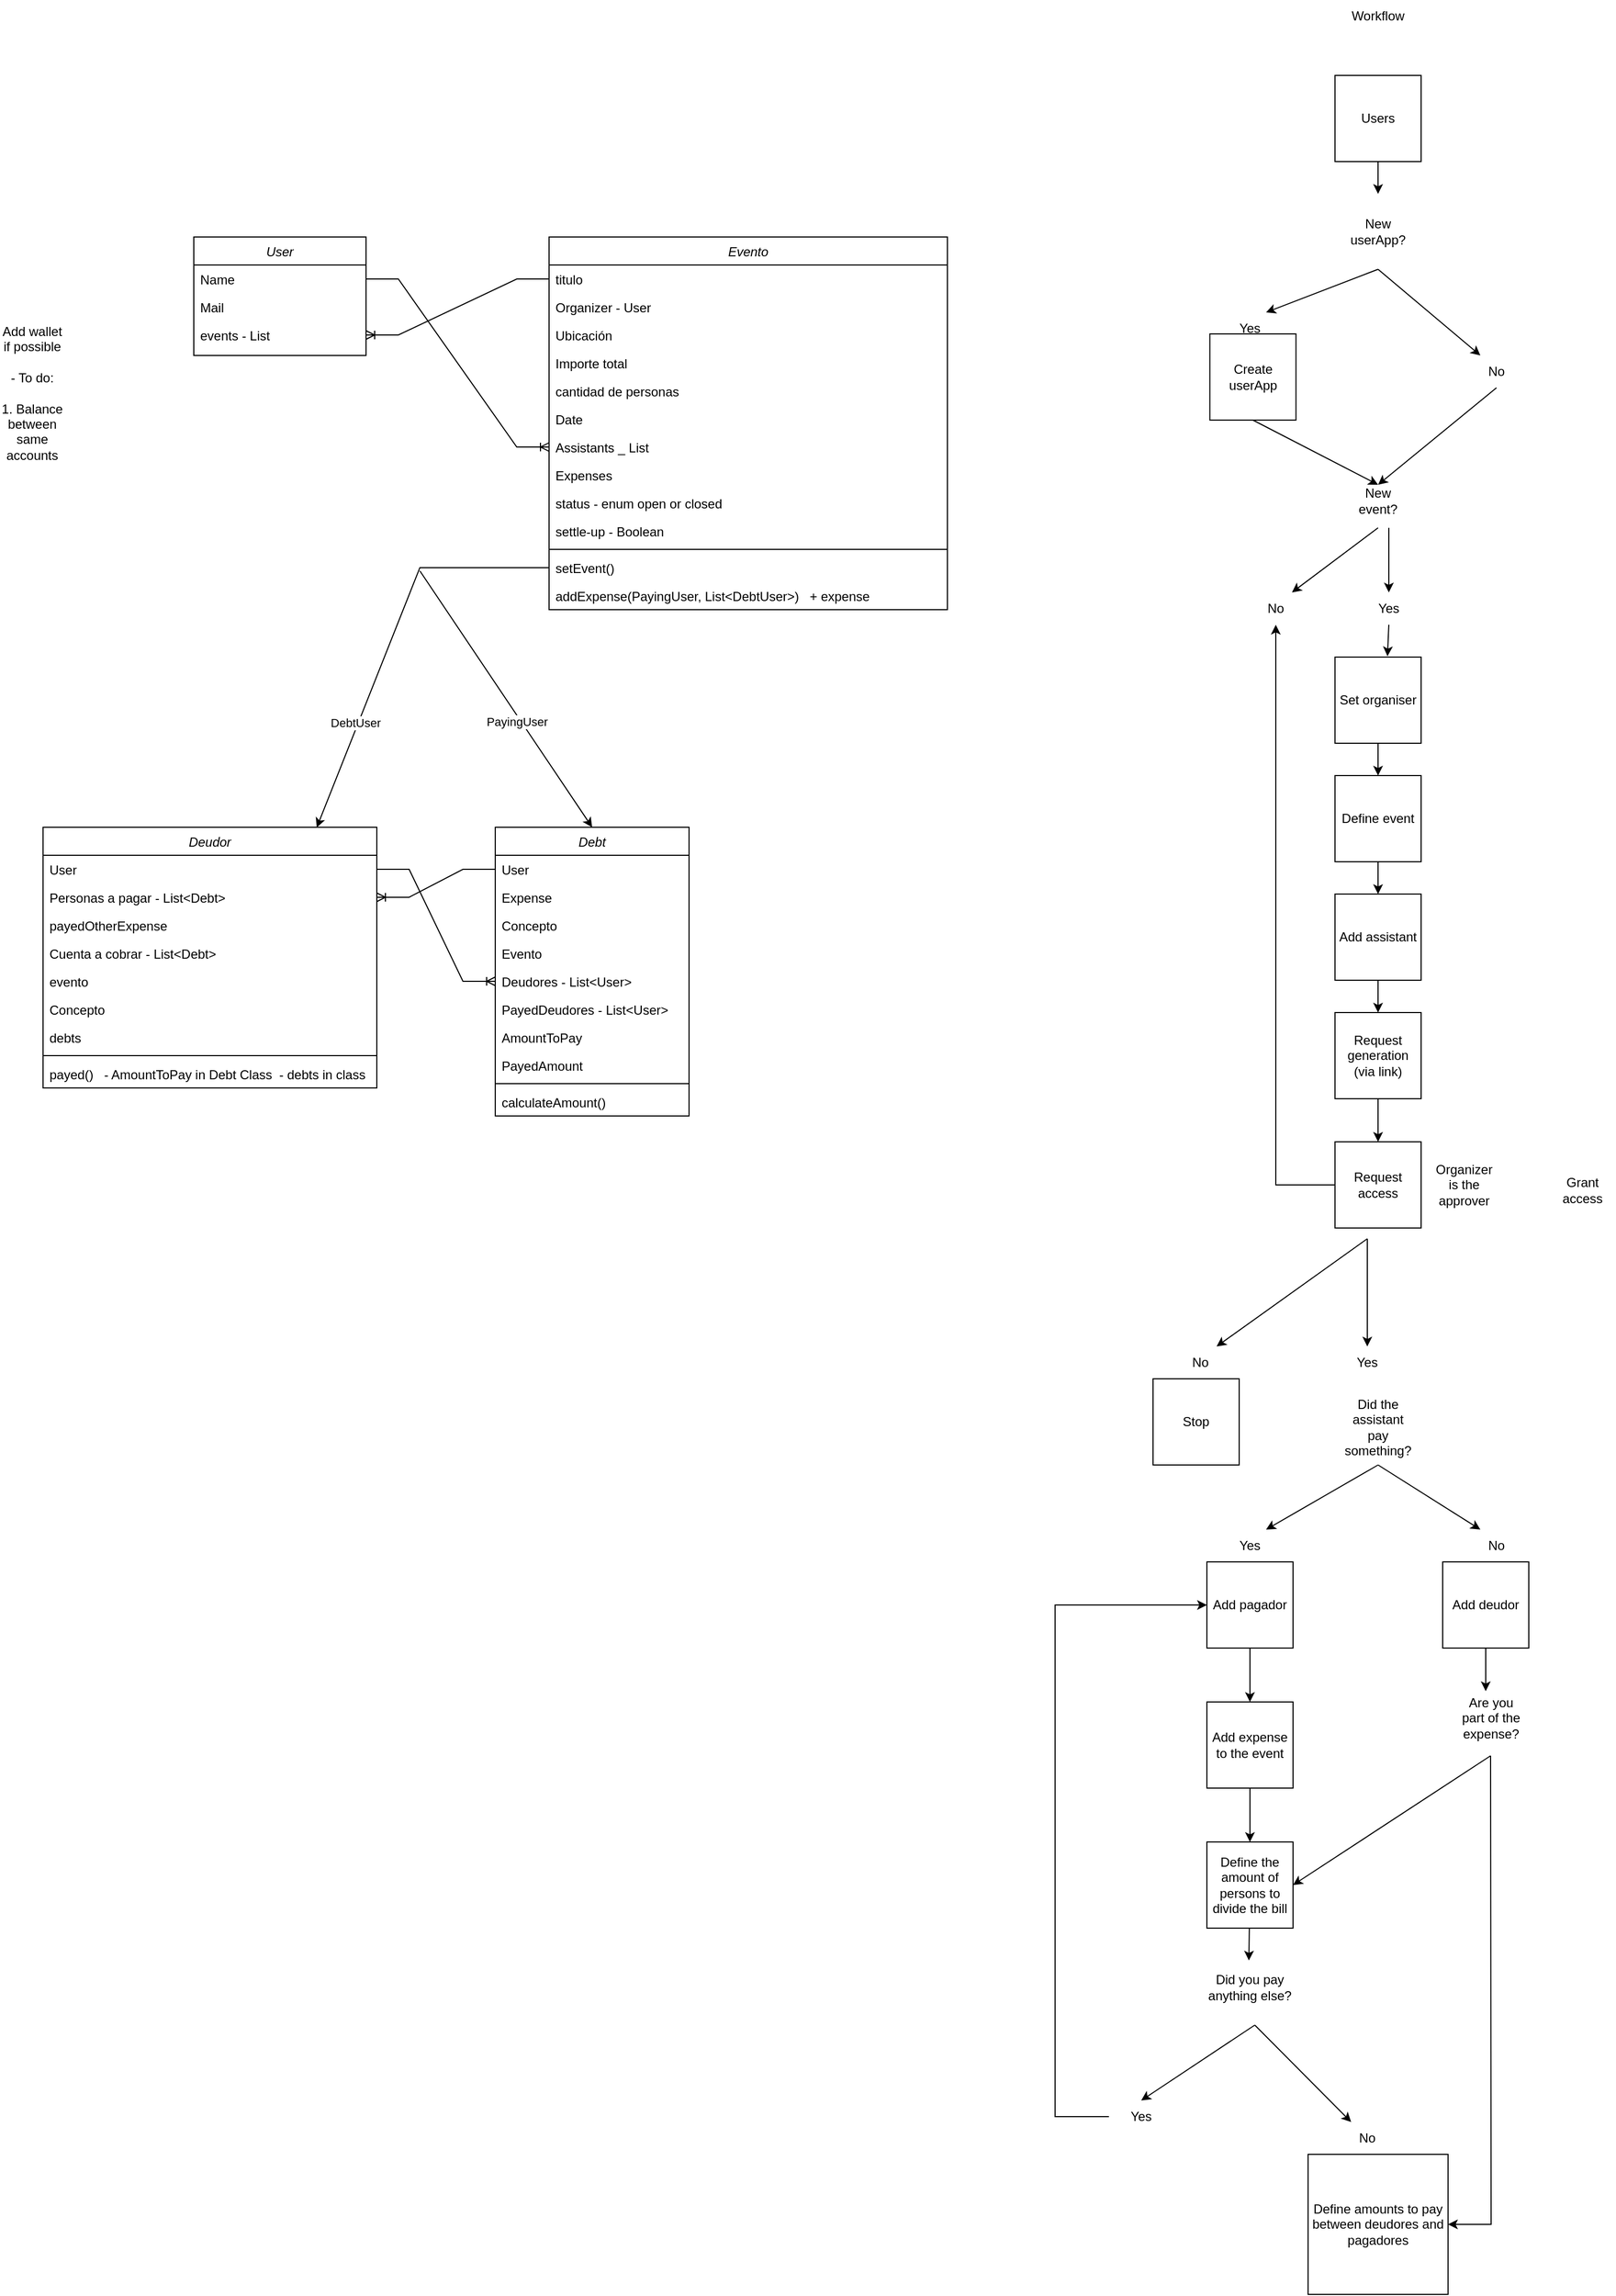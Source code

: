 <mxfile version="24.2.5" type="device">
  <diagram id="C5RBs43oDa-KdzZeNtuy" name="Page-1">
    <mxGraphModel dx="1706" dy="2093" grid="1" gridSize="10" guides="1" tooltips="1" connect="1" arrows="1" fold="1" page="1" pageScale="1" pageWidth="827" pageHeight="1169" math="0" shadow="0">
      <root>
        <mxCell id="WIyWlLk6GJQsqaUBKTNV-0" />
        <mxCell id="WIyWlLk6GJQsqaUBKTNV-1" parent="WIyWlLk6GJQsqaUBKTNV-0" />
        <mxCell id="NSkW3KWlc_2_OilBfYWb-0" value="Debt" style="swimlane;fontStyle=2;align=center;verticalAlign=top;childLayout=stackLayout;horizontal=1;startSize=26;horizontalStack=0;resizeParent=1;resizeLast=0;collapsible=1;marginBottom=0;rounded=0;shadow=0;strokeWidth=1;" parent="WIyWlLk6GJQsqaUBKTNV-1" vertex="1">
          <mxGeometry x="580" y="738" width="180" height="268" as="geometry">
            <mxRectangle x="230" y="140" width="160" height="26" as="alternateBounds" />
          </mxGeometry>
        </mxCell>
        <mxCell id="NSkW3KWlc_2_OilBfYWb-1" value="User" style="text;align=left;verticalAlign=top;spacingLeft=4;spacingRight=4;overflow=hidden;rotatable=0;points=[[0,0.5],[1,0.5]];portConstraint=eastwest;" parent="NSkW3KWlc_2_OilBfYWb-0" vertex="1">
          <mxGeometry y="26" width="180" height="26" as="geometry" />
        </mxCell>
        <mxCell id="KpGOKhWoG8OeWUsjkw3W-4" value="Expense" style="text;align=left;verticalAlign=top;spacingLeft=4;spacingRight=4;overflow=hidden;rotatable=0;points=[[0,0.5],[1,0.5]];portConstraint=eastwest;" vertex="1" parent="NSkW3KWlc_2_OilBfYWb-0">
          <mxGeometry y="52" width="180" height="26" as="geometry" />
        </mxCell>
        <mxCell id="NSkW3KWlc_2_OilBfYWb-3" value="Concepto" style="text;align=left;verticalAlign=top;spacingLeft=4;spacingRight=4;overflow=hidden;rotatable=0;points=[[0,0.5],[1,0.5]];portConstraint=eastwest;rounded=0;shadow=0;html=0;" parent="NSkW3KWlc_2_OilBfYWb-0" vertex="1">
          <mxGeometry y="78" width="180" height="26" as="geometry" />
        </mxCell>
        <mxCell id="NSkW3KWlc_2_OilBfYWb-39" value="Evento" style="text;align=left;verticalAlign=top;spacingLeft=4;spacingRight=4;overflow=hidden;rotatable=0;points=[[0,0.5],[1,0.5]];portConstraint=eastwest;rounded=0;shadow=0;html=0;" parent="NSkW3KWlc_2_OilBfYWb-0" vertex="1">
          <mxGeometry y="104" width="180" height="26" as="geometry" />
        </mxCell>
        <mxCell id="NSkW3KWlc_2_OilBfYWb-44" value="Deudores - List&lt;User&gt;" style="text;align=left;verticalAlign=top;spacingLeft=4;spacingRight=4;overflow=hidden;rotatable=0;points=[[0,0.5],[1,0.5]];portConstraint=eastwest;rounded=0;shadow=0;html=0;" parent="NSkW3KWlc_2_OilBfYWb-0" vertex="1">
          <mxGeometry y="130" width="180" height="26" as="geometry" />
        </mxCell>
        <mxCell id="KpGOKhWoG8OeWUsjkw3W-50" value="PayedDeudores - List&lt;User&gt;" style="text;align=left;verticalAlign=top;spacingLeft=4;spacingRight=4;overflow=hidden;rotatable=0;points=[[0,0.5],[1,0.5]];portConstraint=eastwest;rounded=0;shadow=0;html=0;" vertex="1" parent="NSkW3KWlc_2_OilBfYWb-0">
          <mxGeometry y="156" width="180" height="26" as="geometry" />
        </mxCell>
        <mxCell id="KpGOKhWoG8OeWUsjkw3W-47" value="AmountToPay" style="text;align=left;verticalAlign=top;spacingLeft=4;spacingRight=4;overflow=hidden;rotatable=0;points=[[0,0.5],[1,0.5]];portConstraint=eastwest;rounded=0;shadow=0;html=0;" vertex="1" parent="NSkW3KWlc_2_OilBfYWb-0">
          <mxGeometry y="182" width="180" height="26" as="geometry" />
        </mxCell>
        <mxCell id="KpGOKhWoG8OeWUsjkw3W-49" value="PayedAmount" style="text;align=left;verticalAlign=top;spacingLeft=4;spacingRight=4;overflow=hidden;rotatable=0;points=[[0,0.5],[1,0.5]];portConstraint=eastwest;rounded=0;shadow=0;html=0;" vertex="1" parent="NSkW3KWlc_2_OilBfYWb-0">
          <mxGeometry y="208" width="180" height="26" as="geometry" />
        </mxCell>
        <mxCell id="NSkW3KWlc_2_OilBfYWb-4" value="" style="line;html=1;strokeWidth=1;align=left;verticalAlign=middle;spacingTop=-1;spacingLeft=3;spacingRight=3;rotatable=0;labelPosition=right;points=[];portConstraint=eastwest;" parent="NSkW3KWlc_2_OilBfYWb-0" vertex="1">
          <mxGeometry y="234" width="180" height="8" as="geometry" />
        </mxCell>
        <mxCell id="KpGOKhWoG8OeWUsjkw3W-45" value="calculateAmount()" style="text;align=left;verticalAlign=top;spacingLeft=4;spacingRight=4;overflow=hidden;rotatable=0;points=[[0,0.5],[1,0.5]];portConstraint=eastwest;rounded=0;shadow=0;html=0;" vertex="1" parent="NSkW3KWlc_2_OilBfYWb-0">
          <mxGeometry y="242" width="180" height="26" as="geometry" />
        </mxCell>
        <mxCell id="NSkW3KWlc_2_OilBfYWb-7" value="Deudor" style="swimlane;fontStyle=2;align=center;verticalAlign=top;childLayout=stackLayout;horizontal=1;startSize=26;horizontalStack=0;resizeParent=1;resizeLast=0;collapsible=1;marginBottom=0;rounded=0;shadow=0;strokeWidth=1;" parent="WIyWlLk6GJQsqaUBKTNV-1" vertex="1">
          <mxGeometry x="160" y="738" width="310" height="242" as="geometry">
            <mxRectangle x="230" y="140" width="160" height="26" as="alternateBounds" />
          </mxGeometry>
        </mxCell>
        <mxCell id="NSkW3KWlc_2_OilBfYWb-8" value="User" style="text;align=left;verticalAlign=top;spacingLeft=4;spacingRight=4;overflow=hidden;rotatable=0;points=[[0,0.5],[1,0.5]];portConstraint=eastwest;" parent="NSkW3KWlc_2_OilBfYWb-7" vertex="1">
          <mxGeometry y="26" width="310" height="26" as="geometry" />
        </mxCell>
        <mxCell id="NSkW3KWlc_2_OilBfYWb-9" value="Personas a pagar - List&lt;Debt&gt;" style="text;align=left;verticalAlign=top;spacingLeft=4;spacingRight=4;overflow=hidden;rotatable=0;points=[[0,0.5],[1,0.5]];portConstraint=eastwest;rounded=0;shadow=0;html=0;" parent="NSkW3KWlc_2_OilBfYWb-7" vertex="1">
          <mxGeometry y="52" width="310" height="26" as="geometry" />
        </mxCell>
        <mxCell id="KpGOKhWoG8OeWUsjkw3W-51" value="payedOtherExpense" style="text;align=left;verticalAlign=top;spacingLeft=4;spacingRight=4;overflow=hidden;rotatable=0;points=[[0,0.5],[1,0.5]];portConstraint=eastwest;rounded=0;shadow=0;html=0;" vertex="1" parent="NSkW3KWlc_2_OilBfYWb-7">
          <mxGeometry y="78" width="310" height="26" as="geometry" />
        </mxCell>
        <mxCell id="KpGOKhWoG8OeWUsjkw3W-53" value="Cuenta a cobrar - List&lt;Debt&gt;" style="text;align=left;verticalAlign=top;spacingLeft=4;spacingRight=4;overflow=hidden;rotatable=0;points=[[0,0.5],[1,0.5]];portConstraint=eastwest;rounded=0;shadow=0;html=0;" vertex="1" parent="NSkW3KWlc_2_OilBfYWb-7">
          <mxGeometry y="104" width="310" height="26" as="geometry" />
        </mxCell>
        <mxCell id="NSkW3KWlc_2_OilBfYWb-37" value="evento" style="text;align=left;verticalAlign=top;spacingLeft=4;spacingRight=4;overflow=hidden;rotatable=0;points=[[0,0.5],[1,0.5]];portConstraint=eastwest;rounded=0;shadow=0;html=0;" parent="NSkW3KWlc_2_OilBfYWb-7" vertex="1">
          <mxGeometry y="130" width="310" height="26" as="geometry" />
        </mxCell>
        <mxCell id="NSkW3KWlc_2_OilBfYWb-132" value="Concepto" style="text;align=left;verticalAlign=top;spacingLeft=4;spacingRight=4;overflow=hidden;rotatable=0;points=[[0,0.5],[1,0.5]];portConstraint=eastwest;rounded=0;shadow=0;html=0;" parent="NSkW3KWlc_2_OilBfYWb-7" vertex="1">
          <mxGeometry y="156" width="310" height="26" as="geometry" />
        </mxCell>
        <mxCell id="KpGOKhWoG8OeWUsjkw3W-48" value="debts " style="text;align=left;verticalAlign=top;spacingLeft=4;spacingRight=4;overflow=hidden;rotatable=0;points=[[0,0.5],[1,0.5]];portConstraint=eastwest;rounded=0;shadow=0;html=0;" vertex="1" parent="NSkW3KWlc_2_OilBfYWb-7">
          <mxGeometry y="182" width="310" height="26" as="geometry" />
        </mxCell>
        <mxCell id="NSkW3KWlc_2_OilBfYWb-11" value="" style="line;html=1;strokeWidth=1;align=left;verticalAlign=middle;spacingTop=-1;spacingLeft=3;spacingRight=3;rotatable=0;labelPosition=right;points=[];portConstraint=eastwest;" parent="NSkW3KWlc_2_OilBfYWb-7" vertex="1">
          <mxGeometry y="208" width="310" height="8" as="geometry" />
        </mxCell>
        <mxCell id="KpGOKhWoG8OeWUsjkw3W-16" value="payed()   - AmountToPay in Debt Class  - debts in class" style="text;align=left;verticalAlign=top;spacingLeft=4;spacingRight=4;overflow=hidden;rotatable=0;points=[[0,0.5],[1,0.5]];portConstraint=eastwest;rounded=0;shadow=0;html=0;" vertex="1" parent="NSkW3KWlc_2_OilBfYWb-7">
          <mxGeometry y="216" width="310" height="26" as="geometry" />
        </mxCell>
        <mxCell id="NSkW3KWlc_2_OilBfYWb-31" value="Evento" style="swimlane;fontStyle=2;align=center;verticalAlign=top;childLayout=stackLayout;horizontal=1;startSize=26;horizontalStack=0;resizeParent=1;resizeLast=0;collapsible=1;marginBottom=0;rounded=0;shadow=0;strokeWidth=1;" parent="WIyWlLk6GJQsqaUBKTNV-1" vertex="1">
          <mxGeometry x="630" y="190" width="370" height="346" as="geometry">
            <mxRectangle x="230" y="140" width="160" height="26" as="alternateBounds" />
          </mxGeometry>
        </mxCell>
        <mxCell id="NSkW3KWlc_2_OilBfYWb-32" value="titulo" style="text;align=left;verticalAlign=top;spacingLeft=4;spacingRight=4;overflow=hidden;rotatable=0;points=[[0,0.5],[1,0.5]];portConstraint=eastwest;" parent="NSkW3KWlc_2_OilBfYWb-31" vertex="1">
          <mxGeometry y="26" width="370" height="26" as="geometry" />
        </mxCell>
        <mxCell id="NSkW3KWlc_2_OilBfYWb-89" value="Organizer - User" style="text;align=left;verticalAlign=top;spacingLeft=4;spacingRight=4;overflow=hidden;rotatable=0;points=[[0,0.5],[1,0.5]];portConstraint=eastwest;rounded=0;shadow=0;html=0;" parent="NSkW3KWlc_2_OilBfYWb-31" vertex="1">
          <mxGeometry y="52" width="370" height="26" as="geometry" />
        </mxCell>
        <mxCell id="NSkW3KWlc_2_OilBfYWb-33" value="Ubicación" style="text;align=left;verticalAlign=top;spacingLeft=4;spacingRight=4;overflow=hidden;rotatable=0;points=[[0,0.5],[1,0.5]];portConstraint=eastwest;rounded=0;shadow=0;html=0;" parent="NSkW3KWlc_2_OilBfYWb-31" vertex="1">
          <mxGeometry y="78" width="370" height="26" as="geometry" />
        </mxCell>
        <mxCell id="NSkW3KWlc_2_OilBfYWb-34" value="Importe total" style="text;align=left;verticalAlign=top;spacingLeft=4;spacingRight=4;overflow=hidden;rotatable=0;points=[[0,0.5],[1,0.5]];portConstraint=eastwest;rounded=0;shadow=0;html=0;" parent="NSkW3KWlc_2_OilBfYWb-31" vertex="1">
          <mxGeometry y="104" width="370" height="26" as="geometry" />
        </mxCell>
        <mxCell id="NSkW3KWlc_2_OilBfYWb-36" value="cantidad de personas" style="text;align=left;verticalAlign=top;spacingLeft=4;spacingRight=4;overflow=hidden;rotatable=0;points=[[0,0.5],[1,0.5]];portConstraint=eastwest;rounded=0;shadow=0;html=0;" parent="NSkW3KWlc_2_OilBfYWb-31" vertex="1">
          <mxGeometry y="130" width="370" height="26" as="geometry" />
        </mxCell>
        <mxCell id="NSkW3KWlc_2_OilBfYWb-71" value="Date" style="text;align=left;verticalAlign=top;spacingLeft=4;spacingRight=4;overflow=hidden;rotatable=0;points=[[0,0.5],[1,0.5]];portConstraint=eastwest;rounded=0;shadow=0;html=0;" parent="NSkW3KWlc_2_OilBfYWb-31" vertex="1">
          <mxGeometry y="156" width="370" height="26" as="geometry" />
        </mxCell>
        <mxCell id="KpGOKhWoG8OeWUsjkw3W-19" value="Assistants _ List" style="text;align=left;verticalAlign=top;spacingLeft=4;spacingRight=4;overflow=hidden;rotatable=0;points=[[0,0.5],[1,0.5]];portConstraint=eastwest;rounded=0;shadow=0;html=0;" vertex="1" parent="NSkW3KWlc_2_OilBfYWb-31">
          <mxGeometry y="182" width="370" height="26" as="geometry" />
        </mxCell>
        <mxCell id="KpGOKhWoG8OeWUsjkw3W-20" value="Expenses" style="text;align=left;verticalAlign=top;spacingLeft=4;spacingRight=4;overflow=hidden;rotatable=0;points=[[0,0.5],[1,0.5]];portConstraint=eastwest;rounded=0;shadow=0;html=0;" vertex="1" parent="NSkW3KWlc_2_OilBfYWb-31">
          <mxGeometry y="208" width="370" height="26" as="geometry" />
        </mxCell>
        <mxCell id="KpGOKhWoG8OeWUsjkw3W-52" value="status - enum open or closed" style="text;align=left;verticalAlign=top;spacingLeft=4;spacingRight=4;overflow=hidden;rotatable=0;points=[[0,0.5],[1,0.5]];portConstraint=eastwest;rounded=0;shadow=0;html=0;" vertex="1" parent="NSkW3KWlc_2_OilBfYWb-31">
          <mxGeometry y="234" width="370" height="26" as="geometry" />
        </mxCell>
        <mxCell id="KpGOKhWoG8OeWUsjkw3W-21" value="settle-up - Boolean" style="text;align=left;verticalAlign=top;spacingLeft=4;spacingRight=4;overflow=hidden;rotatable=0;points=[[0,0.5],[1,0.5]];portConstraint=eastwest;rounded=0;shadow=0;html=0;" vertex="1" parent="NSkW3KWlc_2_OilBfYWb-31">
          <mxGeometry y="260" width="370" height="26" as="geometry" />
        </mxCell>
        <mxCell id="NSkW3KWlc_2_OilBfYWb-35" value="" style="line;html=1;strokeWidth=1;align=left;verticalAlign=middle;spacingTop=-1;spacingLeft=3;spacingRight=3;rotatable=0;labelPosition=right;points=[];portConstraint=eastwest;" parent="NSkW3KWlc_2_OilBfYWb-31" vertex="1">
          <mxGeometry y="286" width="370" height="8" as="geometry" />
        </mxCell>
        <mxCell id="NSkW3KWlc_2_OilBfYWb-41" value="setEvent()" style="text;align=left;verticalAlign=top;spacingLeft=4;spacingRight=4;overflow=hidden;rotatable=0;points=[[0,0.5],[1,0.5]];portConstraint=eastwest;rounded=0;shadow=0;html=0;" parent="NSkW3KWlc_2_OilBfYWb-31" vertex="1">
          <mxGeometry y="294" width="370" height="26" as="geometry" />
        </mxCell>
        <mxCell id="KpGOKhWoG8OeWUsjkw3W-36" value="addExpense(PayingUser, List&lt;DebtUser&gt;)   + expense " style="text;align=left;verticalAlign=top;spacingLeft=4;spacingRight=4;overflow=hidden;rotatable=0;points=[[0,0.5],[1,0.5]];portConstraint=eastwest;rounded=0;shadow=0;html=0;" vertex="1" parent="NSkW3KWlc_2_OilBfYWb-31">
          <mxGeometry y="320" width="370" height="26" as="geometry" />
        </mxCell>
        <mxCell id="NSkW3KWlc_2_OilBfYWb-46" value="Add pagador" style="whiteSpace=wrap;html=1;aspect=fixed;" parent="WIyWlLk6GJQsqaUBKTNV-1" vertex="1">
          <mxGeometry x="1241" y="1420" width="80" height="80" as="geometry" />
        </mxCell>
        <mxCell id="NSkW3KWlc_2_OilBfYWb-49" value="Add expense&lt;div&gt;to the event&lt;/div&gt;" style="whiteSpace=wrap;html=1;aspect=fixed;" parent="WIyWlLk6GJQsqaUBKTNV-1" vertex="1">
          <mxGeometry x="1241" y="1550" width="80" height="80" as="geometry" />
        </mxCell>
        <mxCell id="NSkW3KWlc_2_OilBfYWb-51" value="Add assistant" style="whiteSpace=wrap;html=1;aspect=fixed;" parent="WIyWlLk6GJQsqaUBKTNV-1" vertex="1">
          <mxGeometry x="1360" y="800" width="80" height="80" as="geometry" />
        </mxCell>
        <mxCell id="NSkW3KWlc_2_OilBfYWb-55" value="Define event" style="whiteSpace=wrap;html=1;aspect=fixed;" parent="WIyWlLk6GJQsqaUBKTNV-1" vertex="1">
          <mxGeometry x="1360" y="690" width="80" height="80" as="geometry" />
        </mxCell>
        <mxCell id="NSkW3KWlc_2_OilBfYWb-58" value="Add deudor" style="whiteSpace=wrap;html=1;aspect=fixed;" parent="WIyWlLk6GJQsqaUBKTNV-1" vertex="1">
          <mxGeometry x="1460" y="1420" width="80" height="80" as="geometry" />
        </mxCell>
        <mxCell id="NSkW3KWlc_2_OilBfYWb-68" value="Define amounts to pay between deudores and pagadores" style="whiteSpace=wrap;html=1;aspect=fixed;" parent="WIyWlLk6GJQsqaUBKTNV-1" vertex="1">
          <mxGeometry x="1335" y="1970" width="130" height="130" as="geometry" />
        </mxCell>
        <mxCell id="NSkW3KWlc_2_OilBfYWb-73" value="User" style="swimlane;fontStyle=2;align=center;verticalAlign=top;childLayout=stackLayout;horizontal=1;startSize=26;horizontalStack=0;resizeParent=1;resizeLast=0;collapsible=1;marginBottom=0;rounded=0;shadow=0;strokeWidth=1;" parent="WIyWlLk6GJQsqaUBKTNV-1" vertex="1">
          <mxGeometry x="300" y="190" width="160" height="110" as="geometry">
            <mxRectangle x="230" y="140" width="160" height="26" as="alternateBounds" />
          </mxGeometry>
        </mxCell>
        <mxCell id="NSkW3KWlc_2_OilBfYWb-74" value="Name" style="text;align=left;verticalAlign=top;spacingLeft=4;spacingRight=4;overflow=hidden;rotatable=0;points=[[0,0.5],[1,0.5]];portConstraint=eastwest;" parent="NSkW3KWlc_2_OilBfYWb-73" vertex="1">
          <mxGeometry y="26" width="160" height="26" as="geometry" />
        </mxCell>
        <mxCell id="NSkW3KWlc_2_OilBfYWb-75" value="Mail" style="text;align=left;verticalAlign=top;spacingLeft=4;spacingRight=4;overflow=hidden;rotatable=0;points=[[0,0.5],[1,0.5]];portConstraint=eastwest;rounded=0;shadow=0;html=0;" parent="NSkW3KWlc_2_OilBfYWb-73" vertex="1">
          <mxGeometry y="52" width="160" height="26" as="geometry" />
        </mxCell>
        <mxCell id="KpGOKhWoG8OeWUsjkw3W-3" value="events - List" style="text;align=left;verticalAlign=top;spacingLeft=4;spacingRight=4;overflow=hidden;rotatable=0;points=[[0,0.5],[1,0.5]];portConstraint=eastwest;rounded=0;shadow=0;html=0;" vertex="1" parent="NSkW3KWlc_2_OilBfYWb-73">
          <mxGeometry y="78" width="160" height="26" as="geometry" />
        </mxCell>
        <mxCell id="NSkW3KWlc_2_OilBfYWb-85" value="Did the assistant pay something?" style="text;html=1;align=center;verticalAlign=middle;whiteSpace=wrap;rounded=0;" parent="WIyWlLk6GJQsqaUBKTNV-1" vertex="1">
          <mxGeometry x="1370" y="1280" width="60" height="30" as="geometry" />
        </mxCell>
        <mxCell id="NSkW3KWlc_2_OilBfYWb-86" value="No" style="text;html=1;align=center;verticalAlign=middle;whiteSpace=wrap;rounded=0;" parent="WIyWlLk6GJQsqaUBKTNV-1" vertex="1">
          <mxGeometry x="1480" y="1390" width="60" height="30" as="geometry" />
        </mxCell>
        <mxCell id="NSkW3KWlc_2_OilBfYWb-87" value="Yes" style="text;html=1;align=center;verticalAlign=middle;whiteSpace=wrap;rounded=0;" parent="WIyWlLk6GJQsqaUBKTNV-1" vertex="1">
          <mxGeometry x="1251" y="1390" width="60" height="30" as="geometry" />
        </mxCell>
        <mxCell id="NSkW3KWlc_2_OilBfYWb-91" value="" style="endArrow=classic;html=1;rounded=0;entryX=0.75;entryY=0;entryDx=0;entryDy=0;" parent="WIyWlLk6GJQsqaUBKTNV-1" target="NSkW3KWlc_2_OilBfYWb-87" edge="1">
          <mxGeometry width="50" height="50" relative="1" as="geometry">
            <mxPoint x="1400" y="1330" as="sourcePoint" />
            <mxPoint x="1410" y="1389" as="targetPoint" />
          </mxGeometry>
        </mxCell>
        <mxCell id="NSkW3KWlc_2_OilBfYWb-92" value="" style="endArrow=classic;html=1;rounded=0;entryX=0.25;entryY=0;entryDx=0;entryDy=0;" parent="WIyWlLk6GJQsqaUBKTNV-1" target="NSkW3KWlc_2_OilBfYWb-86" edge="1">
          <mxGeometry width="50" height="50" relative="1" as="geometry">
            <mxPoint x="1400" y="1330" as="sourcePoint" />
            <mxPoint x="1490" y="1350" as="targetPoint" />
          </mxGeometry>
        </mxCell>
        <mxCell id="NSkW3KWlc_2_OilBfYWb-93" value="Users" style="whiteSpace=wrap;html=1;aspect=fixed;" parent="WIyWlLk6GJQsqaUBKTNV-1" vertex="1">
          <mxGeometry x="1360" y="40" width="80" height="80" as="geometry" />
        </mxCell>
        <mxCell id="NSkW3KWlc_2_OilBfYWb-95" value="" style="endArrow=classic;html=1;rounded=0;exitX=0.5;exitY=1;exitDx=0;exitDy=0;" parent="WIyWlLk6GJQsqaUBKTNV-1" source="NSkW3KWlc_2_OilBfYWb-93" edge="1">
          <mxGeometry width="50" height="50" relative="1" as="geometry">
            <mxPoint x="1470" y="140" as="sourcePoint" />
            <mxPoint x="1400" y="150" as="targetPoint" />
          </mxGeometry>
        </mxCell>
        <mxCell id="NSkW3KWlc_2_OilBfYWb-96" value="New userApp?" style="text;html=1;align=center;verticalAlign=middle;whiteSpace=wrap;rounded=0;" parent="WIyWlLk6GJQsqaUBKTNV-1" vertex="1">
          <mxGeometry x="1370" y="170" width="60" height="30" as="geometry" />
        </mxCell>
        <mxCell id="NSkW3KWlc_2_OilBfYWb-97" value="No" style="text;html=1;align=center;verticalAlign=middle;whiteSpace=wrap;rounded=0;" parent="WIyWlLk6GJQsqaUBKTNV-1" vertex="1">
          <mxGeometry x="1480" y="300" width="60" height="30" as="geometry" />
        </mxCell>
        <mxCell id="NSkW3KWlc_2_OilBfYWb-98" value="Yes" style="text;html=1;align=center;verticalAlign=middle;whiteSpace=wrap;rounded=0;" parent="WIyWlLk6GJQsqaUBKTNV-1" vertex="1">
          <mxGeometry x="1251" y="260" width="60" height="30" as="geometry" />
        </mxCell>
        <mxCell id="NSkW3KWlc_2_OilBfYWb-99" value="" style="endArrow=classic;html=1;rounded=0;entryX=0.75;entryY=0;entryDx=0;entryDy=0;" parent="WIyWlLk6GJQsqaUBKTNV-1" target="NSkW3KWlc_2_OilBfYWb-98" edge="1">
          <mxGeometry width="50" height="50" relative="1" as="geometry">
            <mxPoint x="1400" y="220" as="sourcePoint" />
            <mxPoint x="1410" y="279" as="targetPoint" />
          </mxGeometry>
        </mxCell>
        <mxCell id="NSkW3KWlc_2_OilBfYWb-100" value="" style="endArrow=classic;html=1;rounded=0;entryX=0.25;entryY=0;entryDx=0;entryDy=0;" parent="WIyWlLk6GJQsqaUBKTNV-1" target="NSkW3KWlc_2_OilBfYWb-97" edge="1">
          <mxGeometry width="50" height="50" relative="1" as="geometry">
            <mxPoint x="1400" y="220" as="sourcePoint" />
            <mxPoint x="1490" y="240" as="targetPoint" />
          </mxGeometry>
        </mxCell>
        <mxCell id="NSkW3KWlc_2_OilBfYWb-101" value="Create userApp" style="whiteSpace=wrap;html=1;aspect=fixed;" parent="WIyWlLk6GJQsqaUBKTNV-1" vertex="1">
          <mxGeometry x="1243.75" y="280" width="80" height="80" as="geometry" />
        </mxCell>
        <mxCell id="NSkW3KWlc_2_OilBfYWb-106" value="" style="endArrow=classic;html=1;rounded=0;exitX=0.5;exitY=1;exitDx=0;exitDy=0;entryX=0.5;entryY=0;entryDx=0;entryDy=0;" parent="WIyWlLk6GJQsqaUBKTNV-1" source="NSkW3KWlc_2_OilBfYWb-46" target="NSkW3KWlc_2_OilBfYWb-49" edge="1">
          <mxGeometry width="50" height="50" relative="1" as="geometry">
            <mxPoint x="1130" y="1550" as="sourcePoint" />
            <mxPoint x="1180" y="1500" as="targetPoint" />
          </mxGeometry>
        </mxCell>
        <mxCell id="NSkW3KWlc_2_OilBfYWb-107" value="Define the amount of persons to divide the bill" style="whiteSpace=wrap;html=1;aspect=fixed;" parent="WIyWlLk6GJQsqaUBKTNV-1" vertex="1">
          <mxGeometry x="1241" y="1680" width="80" height="80" as="geometry" />
        </mxCell>
        <mxCell id="NSkW3KWlc_2_OilBfYWb-108" value="Did you pay anything else?" style="text;html=1;align=center;verticalAlign=middle;whiteSpace=wrap;rounded=0;" parent="WIyWlLk6GJQsqaUBKTNV-1" vertex="1">
          <mxGeometry x="1238.25" y="1800" width="85.5" height="30" as="geometry" />
        </mxCell>
        <mxCell id="NSkW3KWlc_2_OilBfYWb-109" value="" style="endArrow=classic;html=1;rounded=0;entryX=0.5;entryY=0;entryDx=0;entryDy=0;" parent="WIyWlLk6GJQsqaUBKTNV-1" target="NSkW3KWlc_2_OilBfYWb-112" edge="1">
          <mxGeometry width="50" height="50" relative="1" as="geometry">
            <mxPoint x="1285.5" y="1850" as="sourcePoint" />
            <mxPoint x="1181.5" y="1910" as="targetPoint" />
          </mxGeometry>
        </mxCell>
        <mxCell id="NSkW3KWlc_2_OilBfYWb-110" value="" style="endArrow=classic;html=1;rounded=0;entryX=0.25;entryY=0;entryDx=0;entryDy=0;" parent="WIyWlLk6GJQsqaUBKTNV-1" target="NSkW3KWlc_2_OilBfYWb-111" edge="1">
          <mxGeometry width="50" height="50" relative="1" as="geometry">
            <mxPoint x="1285.5" y="1850" as="sourcePoint" />
            <mxPoint x="1381" y="1910" as="targetPoint" />
          </mxGeometry>
        </mxCell>
        <mxCell id="NSkW3KWlc_2_OilBfYWb-111" value="No" style="text;html=1;align=center;verticalAlign=middle;whiteSpace=wrap;rounded=0;" parent="WIyWlLk6GJQsqaUBKTNV-1" vertex="1">
          <mxGeometry x="1360" y="1940" width="60" height="30" as="geometry" />
        </mxCell>
        <mxCell id="NSkW3KWlc_2_OilBfYWb-112" value="Yes" style="text;html=1;align=center;verticalAlign=middle;whiteSpace=wrap;rounded=0;" parent="WIyWlLk6GJQsqaUBKTNV-1" vertex="1">
          <mxGeometry x="1150" y="1920" width="60" height="30" as="geometry" />
        </mxCell>
        <mxCell id="NSkW3KWlc_2_OilBfYWb-113" value="" style="endArrow=classic;html=1;rounded=0;entryX=0;entryY=0.5;entryDx=0;entryDy=0;" parent="WIyWlLk6GJQsqaUBKTNV-1" source="NSkW3KWlc_2_OilBfYWb-112" target="NSkW3KWlc_2_OilBfYWb-46" edge="1">
          <mxGeometry width="50" height="50" relative="1" as="geometry">
            <mxPoint x="1100" y="1940" as="sourcePoint" />
            <mxPoint x="1150" y="1890" as="targetPoint" />
            <Array as="points">
              <mxPoint x="1100" y="1935" />
              <mxPoint x="1100" y="1460" />
            </Array>
          </mxGeometry>
        </mxCell>
        <mxCell id="NSkW3KWlc_2_OilBfYWb-114" value="" style="endArrow=classic;html=1;rounded=0;exitX=0.5;exitY=1;exitDx=0;exitDy=0;entryX=0.5;entryY=0;entryDx=0;entryDy=0;" parent="WIyWlLk6GJQsqaUBKTNV-1" source="NSkW3KWlc_2_OilBfYWb-49" target="NSkW3KWlc_2_OilBfYWb-107" edge="1">
          <mxGeometry width="50" height="50" relative="1" as="geometry">
            <mxPoint x="1410" y="1660" as="sourcePoint" />
            <mxPoint x="1460" y="1610" as="targetPoint" />
          </mxGeometry>
        </mxCell>
        <mxCell id="NSkW3KWlc_2_OilBfYWb-115" value="" style="endArrow=classic;html=1;rounded=0;" parent="WIyWlLk6GJQsqaUBKTNV-1" source="NSkW3KWlc_2_OilBfYWb-107" edge="1">
          <mxGeometry width="50" height="50" relative="1" as="geometry">
            <mxPoint x="1280.29" y="1770" as="sourcePoint" />
            <mxPoint x="1280" y="1790" as="targetPoint" />
          </mxGeometry>
        </mxCell>
        <mxCell id="NSkW3KWlc_2_OilBfYWb-125" value="Set organiser" style="whiteSpace=wrap;html=1;aspect=fixed;" parent="WIyWlLk6GJQsqaUBKTNV-1" vertex="1">
          <mxGeometry x="1360" y="580" width="80" height="80" as="geometry" />
        </mxCell>
        <mxCell id="NSkW3KWlc_2_OilBfYWb-128" value="Are you part of the expense?" style="text;html=1;align=center;verticalAlign=middle;whiteSpace=wrap;rounded=0;" parent="WIyWlLk6GJQsqaUBKTNV-1" vertex="1">
          <mxGeometry x="1474.5" y="1550" width="60" height="30" as="geometry" />
        </mxCell>
        <mxCell id="NSkW3KWlc_2_OilBfYWb-129" value="" style="endArrow=classic;html=1;rounded=0;entryX=1;entryY=0.5;entryDx=0;entryDy=0;" parent="WIyWlLk6GJQsqaUBKTNV-1" target="NSkW3KWlc_2_OilBfYWb-107" edge="1">
          <mxGeometry width="50" height="50" relative="1" as="geometry">
            <mxPoint x="1504.5" y="1600" as="sourcePoint" />
            <mxPoint x="1400.5" y="1660" as="targetPoint" />
          </mxGeometry>
        </mxCell>
        <mxCell id="NSkW3KWlc_2_OilBfYWb-130" value="" style="endArrow=classic;html=1;rounded=0;entryX=1;entryY=0.5;entryDx=0;entryDy=0;" parent="WIyWlLk6GJQsqaUBKTNV-1" target="NSkW3KWlc_2_OilBfYWb-68" edge="1">
          <mxGeometry width="50" height="50" relative="1" as="geometry">
            <mxPoint x="1504.5" y="1600" as="sourcePoint" />
            <mxPoint x="1510" y="2070" as="targetPoint" />
            <Array as="points">
              <mxPoint x="1505" y="2035" />
            </Array>
          </mxGeometry>
        </mxCell>
        <mxCell id="NSkW3KWlc_2_OilBfYWb-131" value="" style="endArrow=classic;html=1;rounded=0;exitX=0.5;exitY=1;exitDx=0;exitDy=0;" parent="WIyWlLk6GJQsqaUBKTNV-1" source="NSkW3KWlc_2_OilBfYWb-58" edge="1">
          <mxGeometry width="50" height="50" relative="1" as="geometry">
            <mxPoint x="1230" y="1650" as="sourcePoint" />
            <mxPoint x="1500" y="1540" as="targetPoint" />
          </mxGeometry>
        </mxCell>
        <mxCell id="NSkW3KWlc_2_OilBfYWb-133" value="New event?" style="text;html=1;align=center;verticalAlign=middle;whiteSpace=wrap;rounded=0;" parent="WIyWlLk6GJQsqaUBKTNV-1" vertex="1">
          <mxGeometry x="1370" y="420" width="60" height="30" as="geometry" />
        </mxCell>
        <mxCell id="NSkW3KWlc_2_OilBfYWb-134" value="Yes" style="text;html=1;align=center;verticalAlign=middle;whiteSpace=wrap;rounded=0;" parent="WIyWlLk6GJQsqaUBKTNV-1" vertex="1">
          <mxGeometry x="1380" y="520" width="60" height="30" as="geometry" />
        </mxCell>
        <mxCell id="NSkW3KWlc_2_OilBfYWb-135" value="No" style="text;html=1;align=center;verticalAlign=middle;whiteSpace=wrap;rounded=0;" parent="WIyWlLk6GJQsqaUBKTNV-1" vertex="1">
          <mxGeometry x="1275" y="520" width="60" height="30" as="geometry" />
        </mxCell>
        <mxCell id="NSkW3KWlc_2_OilBfYWb-136" value="" style="endArrow=classic;html=1;rounded=0;entryX=0.75;entryY=0;entryDx=0;entryDy=0;" parent="WIyWlLk6GJQsqaUBKTNV-1" target="NSkW3KWlc_2_OilBfYWb-135" edge="1">
          <mxGeometry width="50" height="50" relative="1" as="geometry">
            <mxPoint x="1400" y="460" as="sourcePoint" />
            <mxPoint x="1410" y="519" as="targetPoint" />
          </mxGeometry>
        </mxCell>
        <mxCell id="NSkW3KWlc_2_OilBfYWb-138" value="" style="endArrow=classic;html=1;rounded=0;exitX=0.5;exitY=1;exitDx=0;exitDy=0;entryX=0.609;entryY=-0.01;entryDx=0;entryDy=0;entryPerimeter=0;" parent="WIyWlLk6GJQsqaUBKTNV-1" source="NSkW3KWlc_2_OilBfYWb-134" target="NSkW3KWlc_2_OilBfYWb-125" edge="1">
          <mxGeometry width="50" height="50" relative="1" as="geometry">
            <mxPoint x="1360" y="520" as="sourcePoint" />
            <mxPoint x="1410" y="470" as="targetPoint" />
          </mxGeometry>
        </mxCell>
        <mxCell id="NSkW3KWlc_2_OilBfYWb-141" value="" style="endArrow=classic;html=1;rounded=0;exitX=0.5;exitY=1;exitDx=0;exitDy=0;entryX=0.5;entryY=0;entryDx=0;entryDy=0;" parent="WIyWlLk6GJQsqaUBKTNV-1" source="NSkW3KWlc_2_OilBfYWb-101" target="NSkW3KWlc_2_OilBfYWb-133" edge="1">
          <mxGeometry width="50" height="50" relative="1" as="geometry">
            <mxPoint x="1400" y="650" as="sourcePoint" />
            <mxPoint x="1450" y="600" as="targetPoint" />
          </mxGeometry>
        </mxCell>
        <mxCell id="NSkW3KWlc_2_OilBfYWb-142" value="" style="endArrow=classic;html=1;rounded=0;exitX=0.5;exitY=1;exitDx=0;exitDy=0;entryX=0.5;entryY=0;entryDx=0;entryDy=0;" parent="WIyWlLk6GJQsqaUBKTNV-1" source="NSkW3KWlc_2_OilBfYWb-97" target="NSkW3KWlc_2_OilBfYWb-133" edge="1">
          <mxGeometry width="50" height="50" relative="1" as="geometry">
            <mxPoint x="1291" y="400" as="sourcePoint" />
            <mxPoint x="1410" y="430" as="targetPoint" />
          </mxGeometry>
        </mxCell>
        <mxCell id="NSkW3KWlc_2_OilBfYWb-143" value="" style="endArrow=classic;html=1;rounded=0;entryX=0.5;entryY=0;entryDx=0;entryDy=0;" parent="WIyWlLk6GJQsqaUBKTNV-1" target="NSkW3KWlc_2_OilBfYWb-134" edge="1">
          <mxGeometry width="50" height="50" relative="1" as="geometry">
            <mxPoint x="1410" y="460" as="sourcePoint" />
            <mxPoint x="1330" y="530" as="targetPoint" />
          </mxGeometry>
        </mxCell>
        <mxCell id="NSkW3KWlc_2_OilBfYWb-144" value="Request access" style="whiteSpace=wrap;html=1;aspect=fixed;" parent="WIyWlLk6GJQsqaUBKTNV-1" vertex="1">
          <mxGeometry x="1360" y="1030" width="80" height="80" as="geometry" />
        </mxCell>
        <mxCell id="NSkW3KWlc_2_OilBfYWb-147" value="Organizer is the approver" style="text;html=1;align=center;verticalAlign=middle;whiteSpace=wrap;rounded=0;" parent="WIyWlLk6GJQsqaUBKTNV-1" vertex="1">
          <mxGeometry x="1450" y="1055" width="60" height="30" as="geometry" />
        </mxCell>
        <mxCell id="NSkW3KWlc_2_OilBfYWb-149" value="Grant access" style="text;html=1;align=center;verticalAlign=middle;whiteSpace=wrap;rounded=0;" parent="WIyWlLk6GJQsqaUBKTNV-1" vertex="1">
          <mxGeometry x="1560" y="1060" width="60" height="30" as="geometry" />
        </mxCell>
        <mxCell id="NSkW3KWlc_2_OilBfYWb-150" value="Yes" style="text;html=1;align=center;verticalAlign=middle;whiteSpace=wrap;rounded=0;" parent="WIyWlLk6GJQsqaUBKTNV-1" vertex="1">
          <mxGeometry x="1360" y="1220" width="60" height="30" as="geometry" />
        </mxCell>
        <mxCell id="NSkW3KWlc_2_OilBfYWb-151" value="No" style="text;html=1;align=center;verticalAlign=middle;whiteSpace=wrap;rounded=0;" parent="WIyWlLk6GJQsqaUBKTNV-1" vertex="1">
          <mxGeometry x="1205" y="1220" width="60" height="30" as="geometry" />
        </mxCell>
        <mxCell id="NSkW3KWlc_2_OilBfYWb-152" value="" style="endArrow=classic;html=1;rounded=0;entryX=0.75;entryY=0;entryDx=0;entryDy=0;" parent="WIyWlLk6GJQsqaUBKTNV-1" target="NSkW3KWlc_2_OilBfYWb-151" edge="1">
          <mxGeometry width="50" height="50" relative="1" as="geometry">
            <mxPoint x="1390" y="1120" as="sourcePoint" />
            <mxPoint x="1400" y="1179" as="targetPoint" />
          </mxGeometry>
        </mxCell>
        <mxCell id="NSkW3KWlc_2_OilBfYWb-155" value="" style="endArrow=classic;html=1;rounded=0;entryX=0.5;entryY=0;entryDx=0;entryDy=0;" parent="WIyWlLk6GJQsqaUBKTNV-1" target="NSkW3KWlc_2_OilBfYWb-150" edge="1">
          <mxGeometry width="50" height="50" relative="1" as="geometry">
            <mxPoint x="1390" y="1120" as="sourcePoint" />
            <mxPoint x="1260" y="1200" as="targetPoint" />
          </mxGeometry>
        </mxCell>
        <mxCell id="NSkW3KWlc_2_OilBfYWb-156" value="Stop" style="whiteSpace=wrap;html=1;aspect=fixed;" parent="WIyWlLk6GJQsqaUBKTNV-1" vertex="1">
          <mxGeometry x="1191" y="1250" width="80" height="80" as="geometry" />
        </mxCell>
        <mxCell id="KpGOKhWoG8OeWUsjkw3W-2" value="" style="endArrow=classic;html=1;rounded=0;exitX=0.5;exitY=1;exitDx=0;exitDy=0;entryX=0.5;entryY=0;entryDx=0;entryDy=0;" edge="1" parent="WIyWlLk6GJQsqaUBKTNV-1" source="NSkW3KWlc_2_OilBfYWb-125" target="NSkW3KWlc_2_OilBfYWb-55">
          <mxGeometry width="50" height="50" relative="1" as="geometry">
            <mxPoint x="1050" y="690" as="sourcePoint" />
            <mxPoint x="1100" y="640" as="targetPoint" />
          </mxGeometry>
        </mxCell>
        <mxCell id="KpGOKhWoG8OeWUsjkw3W-8" value="" style="endArrow=classic;html=1;rounded=0;exitX=0.5;exitY=1;exitDx=0;exitDy=0;entryX=0.5;entryY=0;entryDx=0;entryDy=0;" edge="1" parent="WIyWlLk6GJQsqaUBKTNV-1" source="NSkW3KWlc_2_OilBfYWb-55" target="NSkW3KWlc_2_OilBfYWb-51">
          <mxGeometry width="50" height="50" relative="1" as="geometry">
            <mxPoint x="1470" y="960" as="sourcePoint" />
            <mxPoint x="1520" y="910" as="targetPoint" />
          </mxGeometry>
        </mxCell>
        <mxCell id="KpGOKhWoG8OeWUsjkw3W-10" value="Request generation&lt;div&gt;(via link)&lt;/div&gt;" style="whiteSpace=wrap;html=1;aspect=fixed;" vertex="1" parent="WIyWlLk6GJQsqaUBKTNV-1">
          <mxGeometry x="1360" y="910" width="80" height="80" as="geometry" />
        </mxCell>
        <mxCell id="KpGOKhWoG8OeWUsjkw3W-12" value="" style="endArrow=classic;html=1;rounded=0;entryX=0.5;entryY=1;entryDx=0;entryDy=0;" edge="1" parent="WIyWlLk6GJQsqaUBKTNV-1" source="NSkW3KWlc_2_OilBfYWb-144" target="NSkW3KWlc_2_OilBfYWb-135">
          <mxGeometry width="50" height="50" relative="1" as="geometry">
            <mxPoint x="1300" y="1090" as="sourcePoint" />
            <mxPoint x="1520" y="950" as="targetPoint" />
            <Array as="points">
              <mxPoint x="1305" y="1070" />
            </Array>
          </mxGeometry>
        </mxCell>
        <mxCell id="KpGOKhWoG8OeWUsjkw3W-13" value="" style="endArrow=classic;html=1;rounded=0;exitX=0.5;exitY=1;exitDx=0;exitDy=0;entryX=0.5;entryY=0;entryDx=0;entryDy=0;" edge="1" parent="WIyWlLk6GJQsqaUBKTNV-1" source="NSkW3KWlc_2_OilBfYWb-51" target="KpGOKhWoG8OeWUsjkw3W-10">
          <mxGeometry width="50" height="50" relative="1" as="geometry">
            <mxPoint x="760" y="1000" as="sourcePoint" />
            <mxPoint x="1140" y="1010" as="targetPoint" />
          </mxGeometry>
        </mxCell>
        <mxCell id="KpGOKhWoG8OeWUsjkw3W-14" value="" style="endArrow=classic;html=1;rounded=0;exitX=0.5;exitY=1;exitDx=0;exitDy=0;entryX=0.5;entryY=0;entryDx=0;entryDy=0;" edge="1" parent="WIyWlLk6GJQsqaUBKTNV-1" source="KpGOKhWoG8OeWUsjkw3W-10" target="NSkW3KWlc_2_OilBfYWb-144">
          <mxGeometry width="50" height="50" relative="1" as="geometry">
            <mxPoint x="880" y="950" as="sourcePoint" />
            <mxPoint x="930" y="900" as="targetPoint" />
          </mxGeometry>
        </mxCell>
        <mxCell id="KpGOKhWoG8OeWUsjkw3W-34" value="" style="edgeStyle=entityRelationEdgeStyle;fontSize=12;html=1;endArrow=ERoneToMany;rounded=0;exitX=0;exitY=0.5;exitDx=0;exitDy=0;entryX=1;entryY=0.5;entryDx=0;entryDy=0;" edge="1" parent="WIyWlLk6GJQsqaUBKTNV-1" source="NSkW3KWlc_2_OilBfYWb-32" target="KpGOKhWoG8OeWUsjkw3W-3">
          <mxGeometry width="100" height="100" relative="1" as="geometry">
            <mxPoint x="520" y="390" as="sourcePoint" />
            <mxPoint x="620" y="290" as="targetPoint" />
          </mxGeometry>
        </mxCell>
        <mxCell id="KpGOKhWoG8OeWUsjkw3W-37" value="" style="endArrow=classic;html=1;rounded=0;exitX=0;exitY=0.5;exitDx=0;exitDy=0;entryX=0.82;entryY=0.001;entryDx=0;entryDy=0;entryPerimeter=0;" edge="1" parent="WIyWlLk6GJQsqaUBKTNV-1" source="NSkW3KWlc_2_OilBfYWb-41" target="NSkW3KWlc_2_OilBfYWb-7">
          <mxGeometry width="50" height="50" relative="1" as="geometry">
            <mxPoint x="620" y="611.0" as="sourcePoint" />
            <mxPoint x="490" y="698" as="targetPoint" />
            <Array as="points">
              <mxPoint x="510" y="497" />
            </Array>
          </mxGeometry>
        </mxCell>
        <mxCell id="KpGOKhWoG8OeWUsjkw3W-39" value="DebtUser" style="edgeLabel;html=1;align=center;verticalAlign=middle;resizable=0;points=[];" vertex="1" connectable="0" parent="KpGOKhWoG8OeWUsjkw3W-37">
          <mxGeometry x="0.453" y="-4" relative="1" as="geometry">
            <mxPoint x="1" as="offset" />
          </mxGeometry>
        </mxCell>
        <mxCell id="KpGOKhWoG8OeWUsjkw3W-38" value="" style="endArrow=classic;html=1;rounded=0;entryX=0.5;entryY=0;entryDx=0;entryDy=0;" edge="1" parent="WIyWlLk6GJQsqaUBKTNV-1" target="NSkW3KWlc_2_OilBfYWb-0">
          <mxGeometry width="50" height="50" relative="1" as="geometry">
            <mxPoint x="510" y="500" as="sourcePoint" />
            <mxPoint x="690" y="528" as="targetPoint" />
            <Array as="points" />
          </mxGeometry>
        </mxCell>
        <mxCell id="KpGOKhWoG8OeWUsjkw3W-40" value="PayingUser" style="edgeLabel;html=1;align=center;verticalAlign=middle;resizable=0;points=[];" vertex="1" connectable="0" parent="KpGOKhWoG8OeWUsjkw3W-38">
          <mxGeometry x="0.078" y="2" relative="1" as="geometry">
            <mxPoint x="2" y="13" as="offset" />
          </mxGeometry>
        </mxCell>
        <mxCell id="KpGOKhWoG8OeWUsjkw3W-42" value="" style="edgeStyle=entityRelationEdgeStyle;fontSize=12;html=1;endArrow=ERoneToMany;rounded=0;exitX=1;exitY=0.5;exitDx=0;exitDy=0;entryX=0;entryY=0.5;entryDx=0;entryDy=0;" edge="1" parent="WIyWlLk6GJQsqaUBKTNV-1" source="NSkW3KWlc_2_OilBfYWb-74" target="KpGOKhWoG8OeWUsjkw3W-19">
          <mxGeometry width="100" height="100" relative="1" as="geometry">
            <mxPoint x="560" y="330" as="sourcePoint" />
            <mxPoint x="390" y="408" as="targetPoint" />
          </mxGeometry>
        </mxCell>
        <mxCell id="KpGOKhWoG8OeWUsjkw3W-43" value="" style="edgeStyle=entityRelationEdgeStyle;fontSize=12;html=1;endArrow=ERoneToMany;rounded=0;entryX=0;entryY=0.5;entryDx=0;entryDy=0;exitX=1;exitY=0.5;exitDx=0;exitDy=0;" edge="1" parent="WIyWlLk6GJQsqaUBKTNV-1" source="NSkW3KWlc_2_OilBfYWb-8" target="NSkW3KWlc_2_OilBfYWb-44">
          <mxGeometry width="100" height="100" relative="1" as="geometry">
            <mxPoint x="440" y="690" as="sourcePoint" />
            <mxPoint x="610" y="849" as="targetPoint" />
          </mxGeometry>
        </mxCell>
        <mxCell id="KpGOKhWoG8OeWUsjkw3W-44" value="" style="edgeStyle=entityRelationEdgeStyle;fontSize=12;html=1;endArrow=ERoneToMany;rounded=0;entryX=1;entryY=0.5;entryDx=0;entryDy=0;exitX=0;exitY=0.5;exitDx=0;exitDy=0;" edge="1" parent="WIyWlLk6GJQsqaUBKTNV-1" source="NSkW3KWlc_2_OilBfYWb-1" target="NSkW3KWlc_2_OilBfYWb-9">
          <mxGeometry width="100" height="100" relative="1" as="geometry">
            <mxPoint x="450" y="699" as="sourcePoint" />
            <mxPoint x="600" y="865" as="targetPoint" />
          </mxGeometry>
        </mxCell>
        <mxCell id="KpGOKhWoG8OeWUsjkw3W-57" value="Add wallet if possible&lt;div&gt;&lt;br&gt;&lt;/div&gt;&lt;div&gt;- To do:&lt;/div&gt;&lt;div&gt;&lt;br&gt;&lt;/div&gt;&lt;div&gt;1. Balance between same accounts&lt;/div&gt;" style="text;html=1;align=center;verticalAlign=middle;whiteSpace=wrap;rounded=0;" vertex="1" parent="WIyWlLk6GJQsqaUBKTNV-1">
          <mxGeometry x="120" y="320" width="60" height="30" as="geometry" />
        </mxCell>
        <mxCell id="KpGOKhWoG8OeWUsjkw3W-58" value="Workflow" style="text;html=1;align=center;verticalAlign=middle;whiteSpace=wrap;rounded=0;" vertex="1" parent="WIyWlLk6GJQsqaUBKTNV-1">
          <mxGeometry x="1370" y="-30" width="60" height="30" as="geometry" />
        </mxCell>
      </root>
    </mxGraphModel>
  </diagram>
</mxfile>
